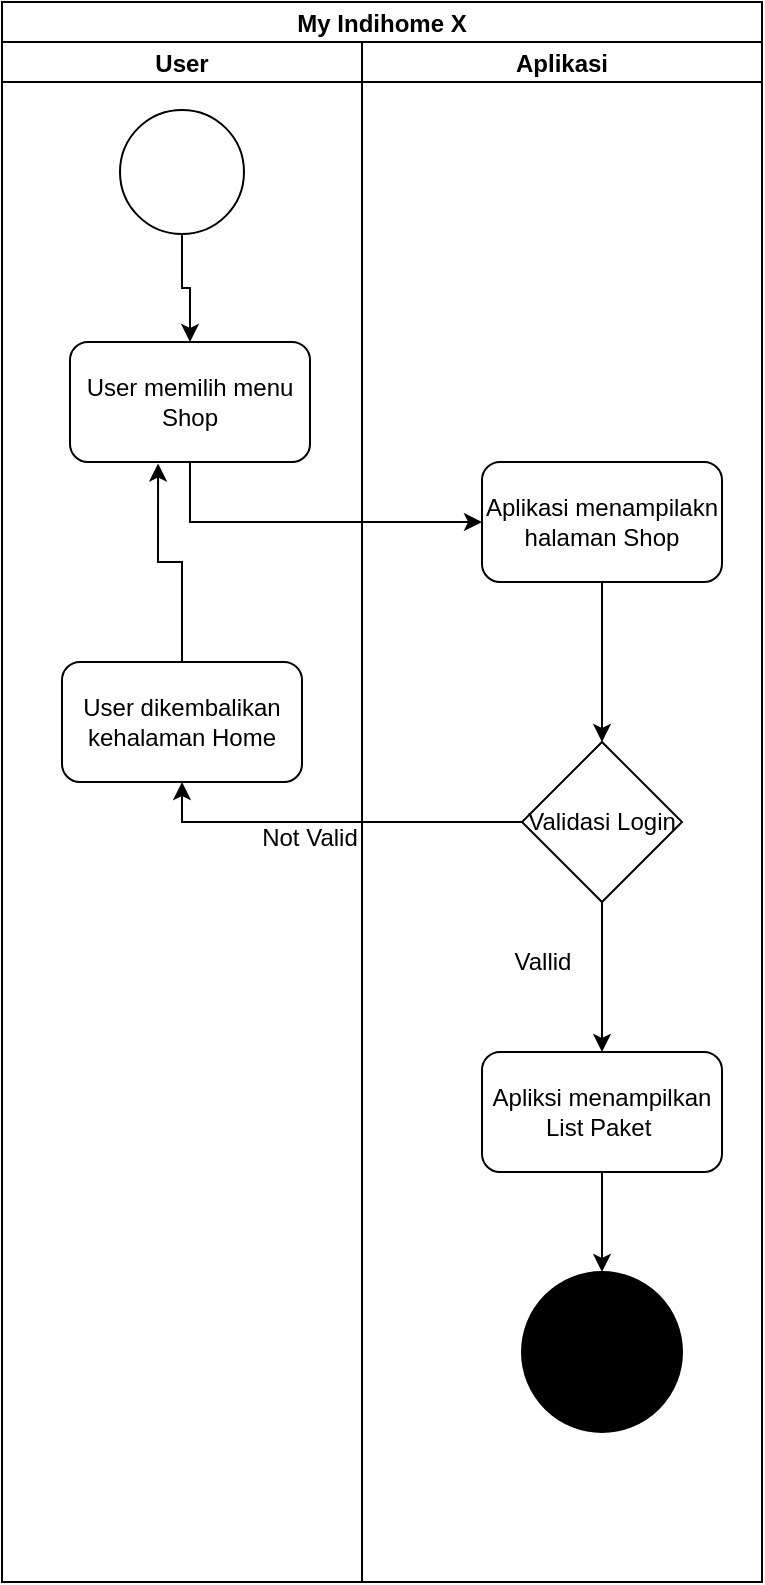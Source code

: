 <mxfile version="15.4.0" type="device"><diagram id="C5RBs43oDa-KdzZeNtuy" name="Page-1"><mxGraphModel dx="852" dy="494" grid="1" gridSize="10" guides="1" tooltips="1" connect="1" arrows="1" fold="1" page="1" pageScale="1" pageWidth="827" pageHeight="1169" math="0" shadow="0"><root><mxCell id="WIyWlLk6GJQsqaUBKTNV-0"/><mxCell id="WIyWlLk6GJQsqaUBKTNV-1" parent="WIyWlLk6GJQsqaUBKTNV-0"/><mxCell id="Vo3MgzmHqlXHdKfCIIQY-10" value="My Indihome X" style="swimlane;childLayout=stackLayout;resizeParent=1;resizeParentMax=0;startSize=20;" parent="WIyWlLk6GJQsqaUBKTNV-1" vertex="1"><mxGeometry x="280" y="70" width="380" height="790" as="geometry"/></mxCell><mxCell id="Vo3MgzmHqlXHdKfCIIQY-11" value="User" style="swimlane;startSize=20;" parent="Vo3MgzmHqlXHdKfCIIQY-10" vertex="1"><mxGeometry y="20" width="180" height="770" as="geometry"/></mxCell><mxCell id="Vo3MgzmHqlXHdKfCIIQY-0" value="User memilih menu Shop" style="rounded=1;whiteSpace=wrap;html=1;" parent="Vo3MgzmHqlXHdKfCIIQY-11" vertex="1"><mxGeometry x="34" y="150" width="120" height="60" as="geometry"/></mxCell><mxCell id="Vo3MgzmHqlXHdKfCIIQY-20" style="edgeStyle=orthogonalEdgeStyle;rounded=0;orthogonalLoop=1;jettySize=auto;html=1;exitX=0.5;exitY=0;exitDx=0;exitDy=0;entryX=0.367;entryY=1.013;entryDx=0;entryDy=0;entryPerimeter=0;" parent="Vo3MgzmHqlXHdKfCIIQY-11" source="Vo3MgzmHqlXHdKfCIIQY-18" target="Vo3MgzmHqlXHdKfCIIQY-0" edge="1"><mxGeometry relative="1" as="geometry"/></mxCell><mxCell id="Vo3MgzmHqlXHdKfCIIQY-18" value="User dikembalikan kehalaman Home" style="rounded=1;whiteSpace=wrap;html=1;" parent="Vo3MgzmHqlXHdKfCIIQY-11" vertex="1"><mxGeometry x="30" y="310" width="120" height="60" as="geometry"/></mxCell><mxCell id="Vo3MgzmHqlXHdKfCIIQY-17" value="Not Valid" style="text;html=1;strokeColor=none;fillColor=none;align=center;verticalAlign=middle;whiteSpace=wrap;rounded=0;" parent="Vo3MgzmHqlXHdKfCIIQY-11" vertex="1"><mxGeometry x="124" y="383" width="60" height="30" as="geometry"/></mxCell><mxCell id="Vo3MgzmHqlXHdKfCIIQY-23" style="edgeStyle=orthogonalEdgeStyle;rounded=0;orthogonalLoop=1;jettySize=auto;html=1;exitX=0.5;exitY=1;exitDx=0;exitDy=0;" parent="Vo3MgzmHqlXHdKfCIIQY-11" source="Vo3MgzmHqlXHdKfCIIQY-22" target="Vo3MgzmHqlXHdKfCIIQY-0" edge="1"><mxGeometry relative="1" as="geometry"/></mxCell><mxCell id="Vo3MgzmHqlXHdKfCIIQY-22" value="" style="ellipse;whiteSpace=wrap;html=1;aspect=fixed;fillColor=#FFFFFF;" parent="Vo3MgzmHqlXHdKfCIIQY-11" vertex="1"><mxGeometry x="59" y="34" width="62" height="62" as="geometry"/></mxCell><mxCell id="Vo3MgzmHqlXHdKfCIIQY-4" style="edgeStyle=orthogonalEdgeStyle;rounded=0;orthogonalLoop=1;jettySize=auto;html=1;exitX=0.5;exitY=1;exitDx=0;exitDy=0;" parent="Vo3MgzmHqlXHdKfCIIQY-10" source="Vo3MgzmHqlXHdKfCIIQY-0" target="Vo3MgzmHqlXHdKfCIIQY-1" edge="1"><mxGeometry relative="1" as="geometry"/></mxCell><mxCell id="Vo3MgzmHqlXHdKfCIIQY-19" style="edgeStyle=orthogonalEdgeStyle;rounded=0;orthogonalLoop=1;jettySize=auto;html=1;exitX=0;exitY=0.5;exitDx=0;exitDy=0;entryX=0.5;entryY=1;entryDx=0;entryDy=0;" parent="Vo3MgzmHqlXHdKfCIIQY-10" source="Vo3MgzmHqlXHdKfCIIQY-2" target="Vo3MgzmHqlXHdKfCIIQY-18" edge="1"><mxGeometry relative="1" as="geometry"/></mxCell><mxCell id="Vo3MgzmHqlXHdKfCIIQY-12" value="Aplikasi" style="swimlane;startSize=20;" parent="Vo3MgzmHqlXHdKfCIIQY-10" vertex="1"><mxGeometry x="180" y="20" width="200" height="770" as="geometry"/></mxCell><mxCell id="Vo3MgzmHqlXHdKfCIIQY-1" value="Aplikasi menampilakn halaman Shop" style="rounded=1;whiteSpace=wrap;html=1;" parent="Vo3MgzmHqlXHdKfCIIQY-12" vertex="1"><mxGeometry x="60" y="210" width="120" height="60" as="geometry"/></mxCell><mxCell id="Vo3MgzmHqlXHdKfCIIQY-2" value="Validasi Login" style="rhombus;whiteSpace=wrap;html=1;" parent="Vo3MgzmHqlXHdKfCIIQY-12" vertex="1"><mxGeometry x="80" y="350" width="80" height="80" as="geometry"/></mxCell><mxCell id="Vo3MgzmHqlXHdKfCIIQY-5" style="edgeStyle=orthogonalEdgeStyle;rounded=0;orthogonalLoop=1;jettySize=auto;html=1;exitX=0.5;exitY=1;exitDx=0;exitDy=0;" parent="Vo3MgzmHqlXHdKfCIIQY-12" source="Vo3MgzmHqlXHdKfCIIQY-1" target="Vo3MgzmHqlXHdKfCIIQY-2" edge="1"><mxGeometry relative="1" as="geometry"/></mxCell><mxCell id="Vo3MgzmHqlXHdKfCIIQY-3" value="Apliksi menampilkan List Paket&amp;nbsp;" style="rounded=1;whiteSpace=wrap;html=1;" parent="Vo3MgzmHqlXHdKfCIIQY-12" vertex="1"><mxGeometry x="60" y="505" width="120" height="60" as="geometry"/></mxCell><mxCell id="Vo3MgzmHqlXHdKfCIIQY-6" style="edgeStyle=orthogonalEdgeStyle;rounded=0;orthogonalLoop=1;jettySize=auto;html=1;exitX=0.5;exitY=1;exitDx=0;exitDy=0;entryX=0.5;entryY=0;entryDx=0;entryDy=0;" parent="Vo3MgzmHqlXHdKfCIIQY-12" source="Vo3MgzmHqlXHdKfCIIQY-2" target="Vo3MgzmHqlXHdKfCIIQY-3" edge="1"><mxGeometry relative="1" as="geometry"><mxPoint x="120" y="500" as="targetPoint"/></mxGeometry></mxCell><mxCell id="Vo3MgzmHqlXHdKfCIIQY-9" style="edgeStyle=orthogonalEdgeStyle;rounded=0;orthogonalLoop=1;jettySize=auto;html=1;exitX=0.5;exitY=1;exitDx=0;exitDy=0;entryX=0.5;entryY=0;entryDx=0;entryDy=0;" parent="Vo3MgzmHqlXHdKfCIIQY-12" source="Vo3MgzmHqlXHdKfCIIQY-3" target="Vo3MgzmHqlXHdKfCIIQY-21" edge="1"><mxGeometry relative="1" as="geometry"><mxPoint x="120" y="625" as="targetPoint"/></mxGeometry></mxCell><mxCell id="Vo3MgzmHqlXHdKfCIIQY-21" value="" style="ellipse;whiteSpace=wrap;html=1;aspect=fixed;fillColor=#000000;" parent="Vo3MgzmHqlXHdKfCIIQY-12" vertex="1"><mxGeometry x="80" y="615" width="80" height="80" as="geometry"/></mxCell><mxCell id="Vo3MgzmHqlXHdKfCIIQY-16" value="Vallid" style="text;html=1;align=center;verticalAlign=middle;resizable=0;points=[];autosize=1;strokeColor=none;fillColor=none;" parent="Vo3MgzmHqlXHdKfCIIQY-12" vertex="1"><mxGeometry x="70" y="450" width="40" height="20" as="geometry"/></mxCell></root></mxGraphModel></diagram></mxfile>